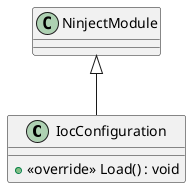 @startuml
class IocConfiguration {
    + <<override>> Load() : void
}
NinjectModule <|-- IocConfiguration
@enduml
